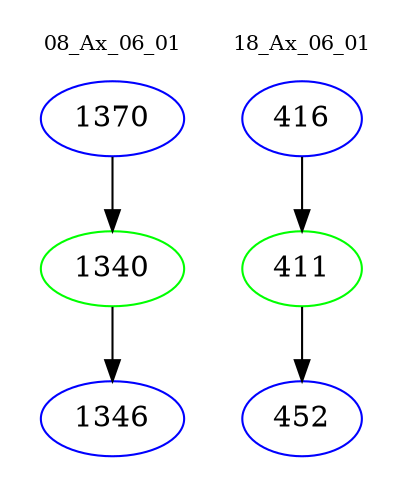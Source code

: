 digraph{
subgraph cluster_0 {
color = white
label = "08_Ax_06_01";
fontsize=10;
T0_1370 [label="1370", color="blue"]
T0_1370 -> T0_1340 [color="black"]
T0_1340 [label="1340", color="green"]
T0_1340 -> T0_1346 [color="black"]
T0_1346 [label="1346", color="blue"]
}
subgraph cluster_1 {
color = white
label = "18_Ax_06_01";
fontsize=10;
T1_416 [label="416", color="blue"]
T1_416 -> T1_411 [color="black"]
T1_411 [label="411", color="green"]
T1_411 -> T1_452 [color="black"]
T1_452 [label="452", color="blue"]
}
}
